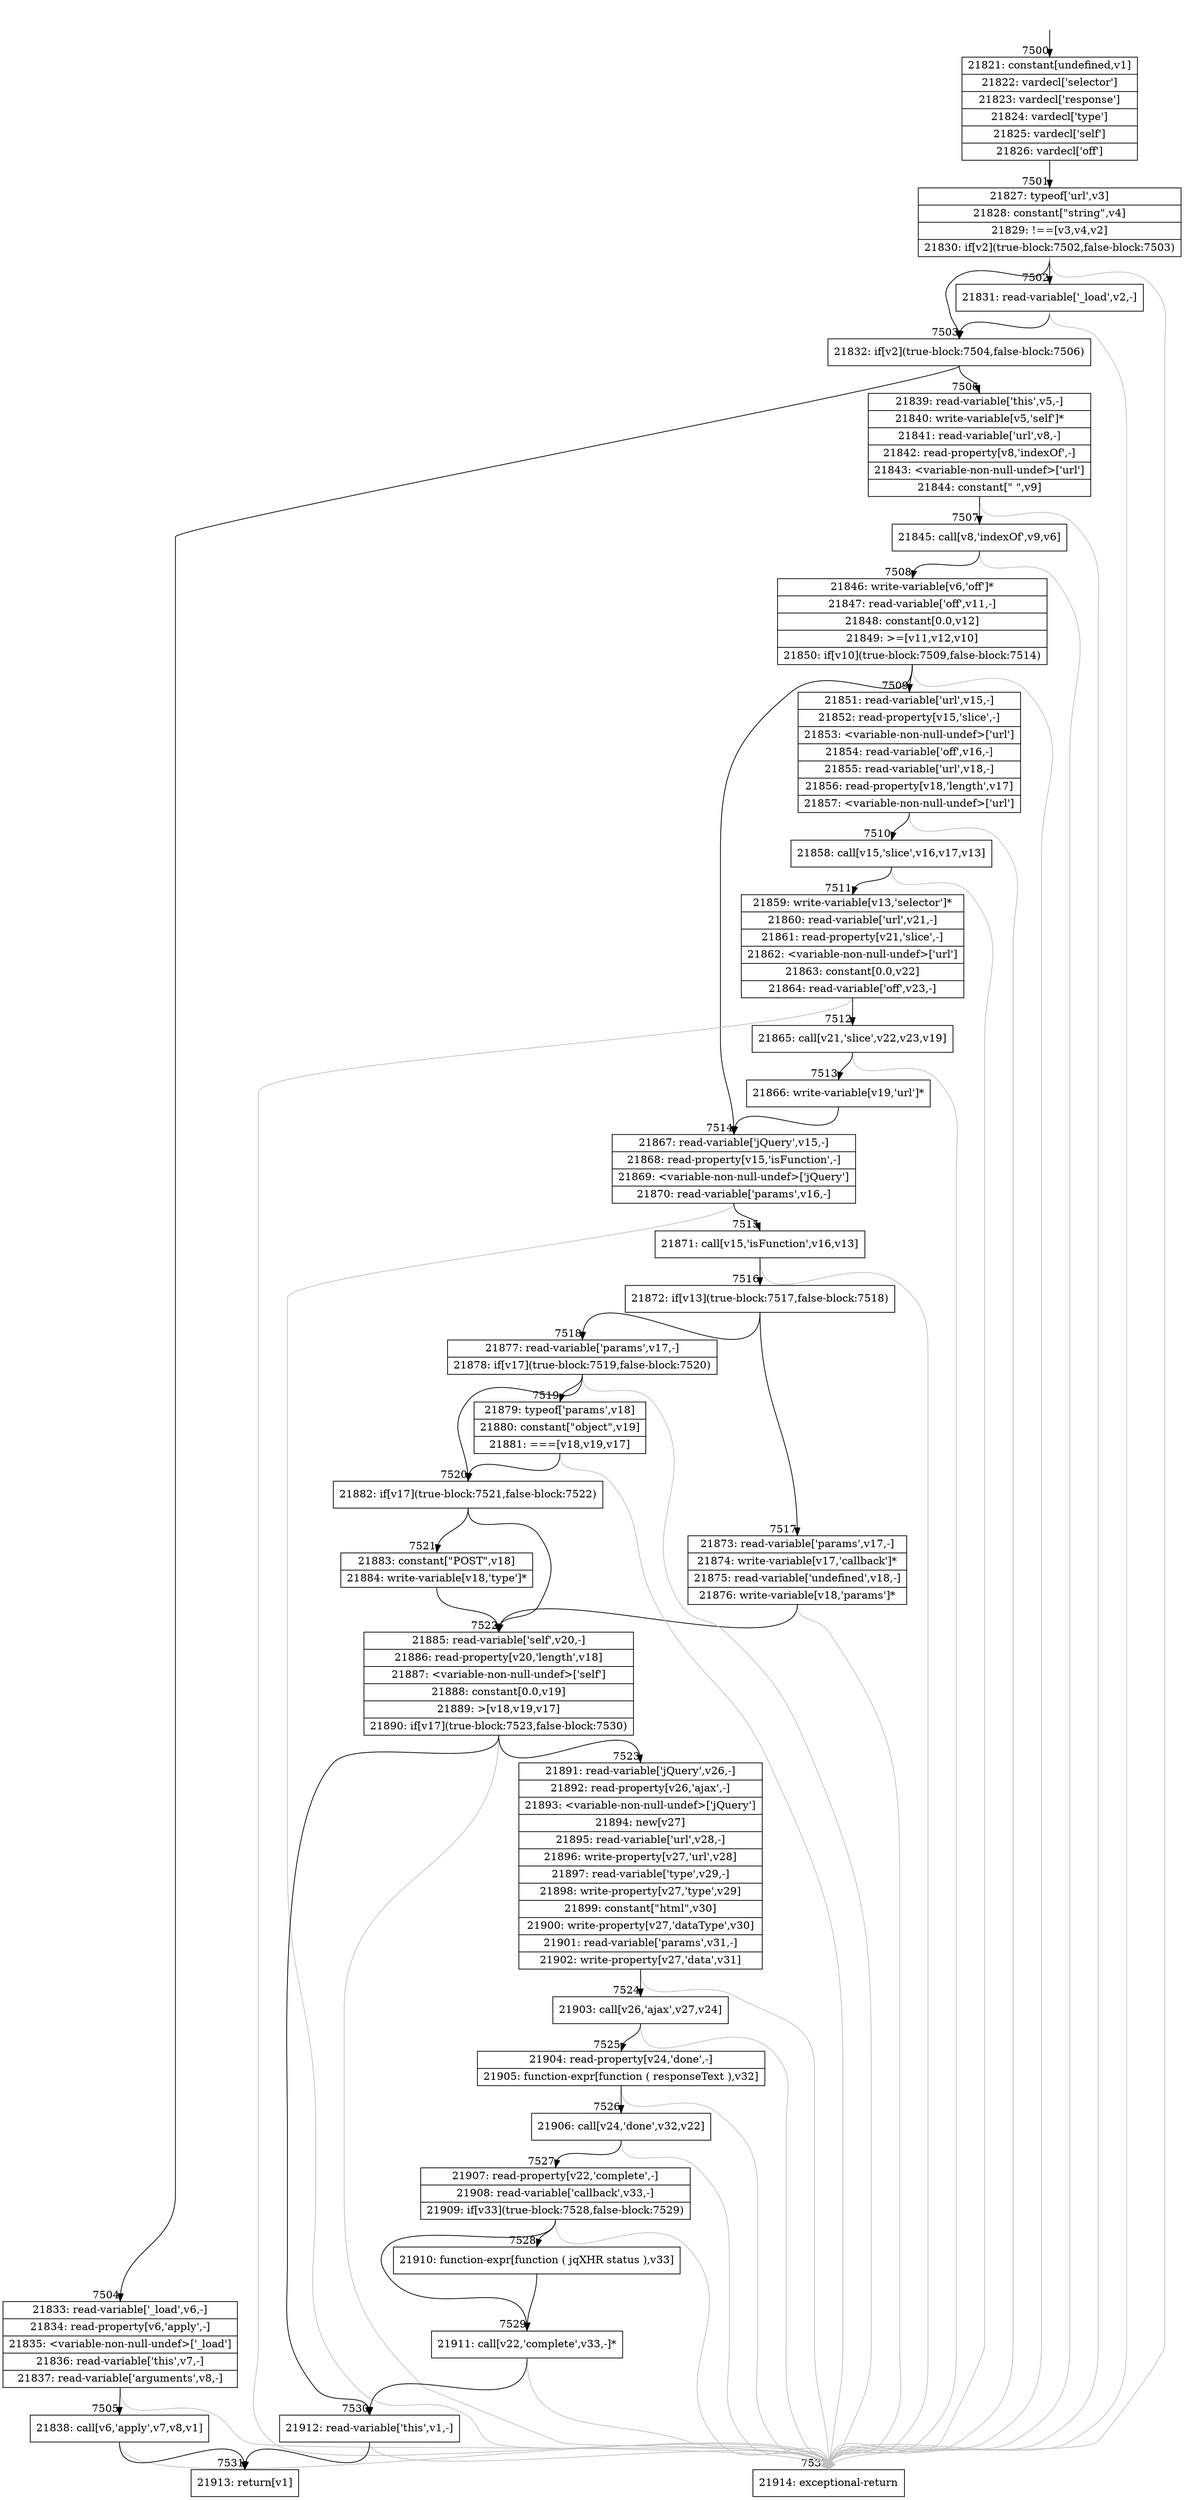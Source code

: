 digraph {
rankdir="TD"
BB_entry473[shape=none,label=""];
BB_entry473 -> BB7500 [tailport=s, headport=n, headlabel="    7500"]
BB7500 [shape=record label="{21821: constant[undefined,v1]|21822: vardecl['selector']|21823: vardecl['response']|21824: vardecl['type']|21825: vardecl['self']|21826: vardecl['off']}" ] 
BB7500 -> BB7501 [tailport=s, headport=n, headlabel="      7501"]
BB7501 [shape=record label="{21827: typeof['url',v3]|21828: constant[\"string\",v4]|21829: !==[v3,v4,v2]|21830: if[v2](true-block:7502,false-block:7503)}" ] 
BB7501 -> BB7503 [tailport=s, headport=n, headlabel="      7503"]
BB7501 -> BB7502 [tailport=s, headport=n, headlabel="      7502"]
BB7501 -> BB7532 [tailport=s, headport=n, color=gray, headlabel="      7532"]
BB7502 [shape=record label="{21831: read-variable['_load',v2,-]}" ] 
BB7502 -> BB7503 [tailport=s, headport=n]
BB7502 -> BB7532 [tailport=s, headport=n, color=gray]
BB7503 [shape=record label="{21832: if[v2](true-block:7504,false-block:7506)}" ] 
BB7503 -> BB7504 [tailport=s, headport=n, headlabel="      7504"]
BB7503 -> BB7506 [tailport=s, headport=n, headlabel="      7506"]
BB7504 [shape=record label="{21833: read-variable['_load',v6,-]|21834: read-property[v6,'apply',-]|21835: \<variable-non-null-undef\>['_load']|21836: read-variable['this',v7,-]|21837: read-variable['arguments',v8,-]}" ] 
BB7504 -> BB7505 [tailport=s, headport=n, headlabel="      7505"]
BB7504 -> BB7532 [tailport=s, headport=n, color=gray]
BB7505 [shape=record label="{21838: call[v6,'apply',v7,v8,v1]}" ] 
BB7505 -> BB7531 [tailport=s, headport=n, headlabel="      7531"]
BB7505 -> BB7532 [tailport=s, headport=n, color=gray]
BB7506 [shape=record label="{21839: read-variable['this',v5,-]|21840: write-variable[v5,'self']*|21841: read-variable['url',v8,-]|21842: read-property[v8,'indexOf',-]|21843: \<variable-non-null-undef\>['url']|21844: constant[\" \",v9]}" ] 
BB7506 -> BB7507 [tailport=s, headport=n, headlabel="      7507"]
BB7506 -> BB7532 [tailport=s, headport=n, color=gray]
BB7507 [shape=record label="{21845: call[v8,'indexOf',v9,v6]}" ] 
BB7507 -> BB7508 [tailport=s, headport=n, headlabel="      7508"]
BB7507 -> BB7532 [tailport=s, headport=n, color=gray]
BB7508 [shape=record label="{21846: write-variable[v6,'off']*|21847: read-variable['off',v11,-]|21848: constant[0.0,v12]|21849: \>=[v11,v12,v10]|21850: if[v10](true-block:7509,false-block:7514)}" ] 
BB7508 -> BB7509 [tailport=s, headport=n, headlabel="      7509"]
BB7508 -> BB7514 [tailport=s, headport=n, headlabel="      7514"]
BB7508 -> BB7532 [tailport=s, headport=n, color=gray]
BB7509 [shape=record label="{21851: read-variable['url',v15,-]|21852: read-property[v15,'slice',-]|21853: \<variable-non-null-undef\>['url']|21854: read-variable['off',v16,-]|21855: read-variable['url',v18,-]|21856: read-property[v18,'length',v17]|21857: \<variable-non-null-undef\>['url']}" ] 
BB7509 -> BB7510 [tailport=s, headport=n, headlabel="      7510"]
BB7509 -> BB7532 [tailport=s, headport=n, color=gray]
BB7510 [shape=record label="{21858: call[v15,'slice',v16,v17,v13]}" ] 
BB7510 -> BB7511 [tailport=s, headport=n, headlabel="      7511"]
BB7510 -> BB7532 [tailport=s, headport=n, color=gray]
BB7511 [shape=record label="{21859: write-variable[v13,'selector']*|21860: read-variable['url',v21,-]|21861: read-property[v21,'slice',-]|21862: \<variable-non-null-undef\>['url']|21863: constant[0.0,v22]|21864: read-variable['off',v23,-]}" ] 
BB7511 -> BB7512 [tailport=s, headport=n, headlabel="      7512"]
BB7511 -> BB7532 [tailport=s, headport=n, color=gray]
BB7512 [shape=record label="{21865: call[v21,'slice',v22,v23,v19]}" ] 
BB7512 -> BB7513 [tailport=s, headport=n, headlabel="      7513"]
BB7512 -> BB7532 [tailport=s, headport=n, color=gray]
BB7513 [shape=record label="{21866: write-variable[v19,'url']*}" ] 
BB7513 -> BB7514 [tailport=s, headport=n]
BB7514 [shape=record label="{21867: read-variable['jQuery',v15,-]|21868: read-property[v15,'isFunction',-]|21869: \<variable-non-null-undef\>['jQuery']|21870: read-variable['params',v16,-]}" ] 
BB7514 -> BB7515 [tailport=s, headport=n, headlabel="      7515"]
BB7514 -> BB7532 [tailport=s, headport=n, color=gray]
BB7515 [shape=record label="{21871: call[v15,'isFunction',v16,v13]}" ] 
BB7515 -> BB7516 [tailport=s, headport=n, headlabel="      7516"]
BB7515 -> BB7532 [tailport=s, headport=n, color=gray]
BB7516 [shape=record label="{21872: if[v13](true-block:7517,false-block:7518)}" ] 
BB7516 -> BB7517 [tailport=s, headport=n, headlabel="      7517"]
BB7516 -> BB7518 [tailport=s, headport=n, headlabel="      7518"]
BB7517 [shape=record label="{21873: read-variable['params',v17,-]|21874: write-variable[v17,'callback']*|21875: read-variable['undefined',v18,-]|21876: write-variable[v18,'params']*}" ] 
BB7517 -> BB7522 [tailport=s, headport=n, headlabel="      7522"]
BB7517 -> BB7532 [tailport=s, headport=n, color=gray]
BB7518 [shape=record label="{21877: read-variable['params',v17,-]|21878: if[v17](true-block:7519,false-block:7520)}" ] 
BB7518 -> BB7520 [tailport=s, headport=n, headlabel="      7520"]
BB7518 -> BB7519 [tailport=s, headport=n, headlabel="      7519"]
BB7518 -> BB7532 [tailport=s, headport=n, color=gray]
BB7519 [shape=record label="{21879: typeof['params',v18]|21880: constant[\"object\",v19]|21881: ===[v18,v19,v17]}" ] 
BB7519 -> BB7520 [tailport=s, headport=n]
BB7519 -> BB7532 [tailport=s, headport=n, color=gray]
BB7520 [shape=record label="{21882: if[v17](true-block:7521,false-block:7522)}" ] 
BB7520 -> BB7521 [tailport=s, headport=n, headlabel="      7521"]
BB7520 -> BB7522 [tailport=s, headport=n]
BB7521 [shape=record label="{21883: constant[\"POST\",v18]|21884: write-variable[v18,'type']*}" ] 
BB7521 -> BB7522 [tailport=s, headport=n]
BB7522 [shape=record label="{21885: read-variable['self',v20,-]|21886: read-property[v20,'length',v18]|21887: \<variable-non-null-undef\>['self']|21888: constant[0.0,v19]|21889: \>[v18,v19,v17]|21890: if[v17](true-block:7523,false-block:7530)}" ] 
BB7522 -> BB7523 [tailport=s, headport=n, headlabel="      7523"]
BB7522 -> BB7530 [tailport=s, headport=n, headlabel="      7530"]
BB7522 -> BB7532 [tailport=s, headport=n, color=gray]
BB7523 [shape=record label="{21891: read-variable['jQuery',v26,-]|21892: read-property[v26,'ajax',-]|21893: \<variable-non-null-undef\>['jQuery']|21894: new[v27]|21895: read-variable['url',v28,-]|21896: write-property[v27,'url',v28]|21897: read-variable['type',v29,-]|21898: write-property[v27,'type',v29]|21899: constant[\"html\",v30]|21900: write-property[v27,'dataType',v30]|21901: read-variable['params',v31,-]|21902: write-property[v27,'data',v31]}" ] 
BB7523 -> BB7524 [tailport=s, headport=n, headlabel="      7524"]
BB7523 -> BB7532 [tailport=s, headport=n, color=gray]
BB7524 [shape=record label="{21903: call[v26,'ajax',v27,v24]}" ] 
BB7524 -> BB7525 [tailport=s, headport=n, headlabel="      7525"]
BB7524 -> BB7532 [tailport=s, headport=n, color=gray]
BB7525 [shape=record label="{21904: read-property[v24,'done',-]|21905: function-expr[function ( responseText ),v32]}" ] 
BB7525 -> BB7526 [tailport=s, headport=n, headlabel="      7526"]
BB7525 -> BB7532 [tailport=s, headport=n, color=gray]
BB7526 [shape=record label="{21906: call[v24,'done',v32,v22]}" ] 
BB7526 -> BB7527 [tailport=s, headport=n, headlabel="      7527"]
BB7526 -> BB7532 [tailport=s, headport=n, color=gray]
BB7527 [shape=record label="{21907: read-property[v22,'complete',-]|21908: read-variable['callback',v33,-]|21909: if[v33](true-block:7528,false-block:7529)}" ] 
BB7527 -> BB7529 [tailport=s, headport=n, headlabel="      7529"]
BB7527 -> BB7528 [tailport=s, headport=n, headlabel="      7528"]
BB7527 -> BB7532 [tailport=s, headport=n, color=gray]
BB7528 [shape=record label="{21910: function-expr[function ( jqXHR status ),v33]}" ] 
BB7528 -> BB7529 [tailport=s, headport=n]
BB7529 [shape=record label="{21911: call[v22,'complete',v33,-]*}" ] 
BB7529 -> BB7530 [tailport=s, headport=n]
BB7529 -> BB7532 [tailport=s, headport=n, color=gray]
BB7530 [shape=record label="{21912: read-variable['this',v1,-]}" ] 
BB7530 -> BB7531 [tailport=s, headport=n]
BB7530 -> BB7532 [tailport=s, headport=n, color=gray]
BB7531 [shape=record label="{21913: return[v1]}" ] 
BB7532 [shape=record label="{21914: exceptional-return}" ] 
}
